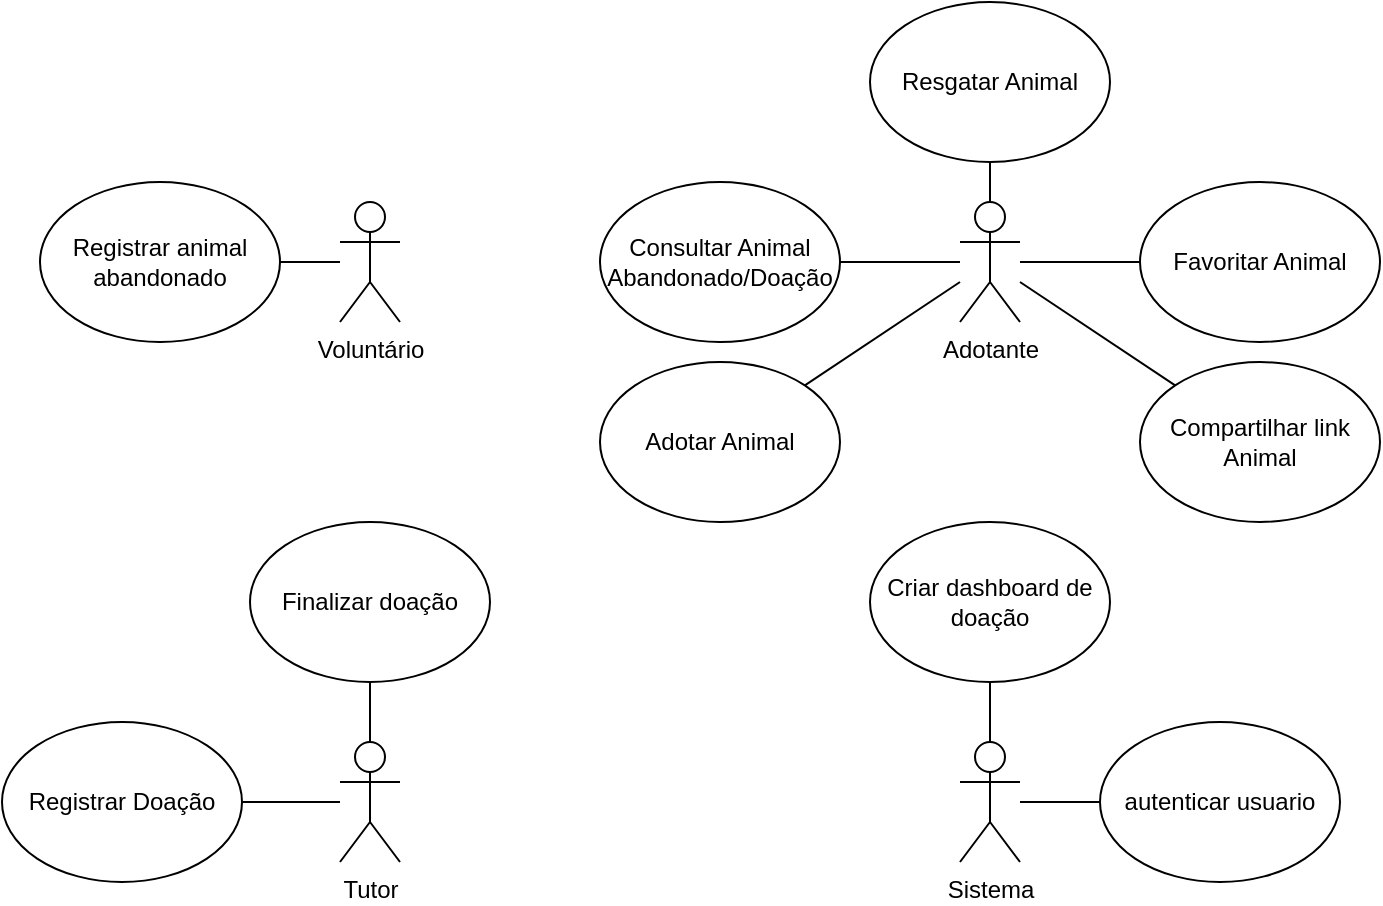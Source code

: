 <mxfile version="24.7.17">
  <diagram name="Página-1" id="UZJUa2alxurfmSEgPwZ5">
    <mxGraphModel dx="650" dy="565" grid="0" gridSize="10" guides="1" tooltips="1" connect="1" arrows="1" fold="1" page="0" pageScale="1" pageWidth="1169" pageHeight="1654" math="0" shadow="0">
      <root>
        <mxCell id="0" />
        <mxCell id="1" parent="0" />
        <mxCell id="mdzmZsSMi9n9c2dEPzLq-1" value="Voluntário" style="shape=umlActor;verticalLabelPosition=bottom;verticalAlign=top;html=1;outlineConnect=0;" parent="1" vertex="1">
          <mxGeometry x="570" y="290" width="30" height="60" as="geometry" />
        </mxCell>
        <mxCell id="mdzmZsSMi9n9c2dEPzLq-2" value="Registrar animal abandonado" style="ellipse;whiteSpace=wrap;html=1;" parent="1" vertex="1">
          <mxGeometry x="420" y="280" width="120" height="80" as="geometry" />
        </mxCell>
        <mxCell id="mdzmZsSMi9n9c2dEPzLq-3" value="" style="endArrow=none;html=1;rounded=0;" parent="1" source="mdzmZsSMi9n9c2dEPzLq-1" target="mdzmZsSMi9n9c2dEPzLq-2" edge="1">
          <mxGeometry width="50" height="50" relative="1" as="geometry">
            <mxPoint x="570" y="390" as="sourcePoint" />
            <mxPoint x="620" y="340" as="targetPoint" />
          </mxGeometry>
        </mxCell>
        <mxCell id="mdzmZsSMi9n9c2dEPzLq-4" value="Adotante" style="shape=umlActor;verticalLabelPosition=bottom;verticalAlign=top;html=1;outlineConnect=0;" parent="1" vertex="1">
          <mxGeometry x="880" y="290" width="30" height="60" as="geometry" />
        </mxCell>
        <mxCell id="mdzmZsSMi9n9c2dEPzLq-5" value="Resgatar Animal" style="ellipse;whiteSpace=wrap;html=1;" parent="1" vertex="1">
          <mxGeometry x="835" y="190" width="120" height="80" as="geometry" />
        </mxCell>
        <mxCell id="mdzmZsSMi9n9c2dEPzLq-6" value="Favoritar Animal" style="ellipse;whiteSpace=wrap;html=1;" parent="1" vertex="1">
          <mxGeometry x="970" y="280" width="120" height="80" as="geometry" />
        </mxCell>
        <mxCell id="mdzmZsSMi9n9c2dEPzLq-7" value="Compartilhar link Animal" style="ellipse;whiteSpace=wrap;html=1;" parent="1" vertex="1">
          <mxGeometry x="970" y="370" width="120" height="80" as="geometry" />
        </mxCell>
        <mxCell id="mdzmZsSMi9n9c2dEPzLq-8" value="Consultar Animal&lt;br&gt;Abandonado/Doação" style="ellipse;whiteSpace=wrap;html=1;" parent="1" vertex="1">
          <mxGeometry x="700" y="280" width="120" height="80" as="geometry" />
        </mxCell>
        <mxCell id="mdzmZsSMi9n9c2dEPzLq-9" value="Adotar Animal" style="ellipse;whiteSpace=wrap;html=1;" parent="1" vertex="1">
          <mxGeometry x="700" y="370" width="120" height="80" as="geometry" />
        </mxCell>
        <mxCell id="mdzmZsSMi9n9c2dEPzLq-10" value="" style="endArrow=none;html=1;rounded=0;" parent="1" source="mdzmZsSMi9n9c2dEPzLq-5" target="mdzmZsSMi9n9c2dEPzLq-4" edge="1">
          <mxGeometry width="50" height="50" relative="1" as="geometry">
            <mxPoint x="1050" y="390" as="sourcePoint" />
            <mxPoint x="1100" y="340" as="targetPoint" />
          </mxGeometry>
        </mxCell>
        <mxCell id="mdzmZsSMi9n9c2dEPzLq-11" value="" style="endArrow=none;html=1;rounded=0;" parent="1" source="mdzmZsSMi9n9c2dEPzLq-7" target="mdzmZsSMi9n9c2dEPzLq-4" edge="1">
          <mxGeometry width="50" height="50" relative="1" as="geometry">
            <mxPoint x="1050" y="390" as="sourcePoint" />
            <mxPoint x="1100" y="340" as="targetPoint" />
          </mxGeometry>
        </mxCell>
        <mxCell id="mdzmZsSMi9n9c2dEPzLq-12" value="" style="endArrow=none;html=1;rounded=0;" parent="1" source="mdzmZsSMi9n9c2dEPzLq-9" target="mdzmZsSMi9n9c2dEPzLq-4" edge="1">
          <mxGeometry width="50" height="50" relative="1" as="geometry">
            <mxPoint x="1050" y="390" as="sourcePoint" />
            <mxPoint x="1100" y="340" as="targetPoint" />
          </mxGeometry>
        </mxCell>
        <mxCell id="mdzmZsSMi9n9c2dEPzLq-13" value="" style="endArrow=none;html=1;rounded=0;" parent="1" source="mdzmZsSMi9n9c2dEPzLq-6" target="mdzmZsSMi9n9c2dEPzLq-4" edge="1">
          <mxGeometry width="50" height="50" relative="1" as="geometry">
            <mxPoint x="1050" y="390" as="sourcePoint" />
            <mxPoint x="1100" y="340" as="targetPoint" />
          </mxGeometry>
        </mxCell>
        <mxCell id="mdzmZsSMi9n9c2dEPzLq-14" value="" style="endArrow=none;html=1;rounded=0;" parent="1" source="mdzmZsSMi9n9c2dEPzLq-8" target="mdzmZsSMi9n9c2dEPzLq-4" edge="1">
          <mxGeometry width="50" height="50" relative="1" as="geometry">
            <mxPoint x="1050" y="390" as="sourcePoint" />
            <mxPoint x="1100" y="340" as="targetPoint" />
          </mxGeometry>
        </mxCell>
        <mxCell id="mdzmZsSMi9n9c2dEPzLq-16" value="Tutor" style="shape=umlActor;verticalLabelPosition=bottom;verticalAlign=top;html=1;outlineConnect=0;" parent="1" vertex="1">
          <mxGeometry x="570" y="560" width="30" height="60" as="geometry" />
        </mxCell>
        <mxCell id="mdzmZsSMi9n9c2dEPzLq-18" value="Finalizar doação" style="ellipse;whiteSpace=wrap;html=1;" parent="1" vertex="1">
          <mxGeometry x="525" y="450" width="120" height="80" as="geometry" />
        </mxCell>
        <mxCell id="mdzmZsSMi9n9c2dEPzLq-20" value="Registrar Doação" style="ellipse;whiteSpace=wrap;html=1;" parent="1" vertex="1">
          <mxGeometry x="401" y="550" width="120" height="80" as="geometry" />
        </mxCell>
        <mxCell id="mdzmZsSMi9n9c2dEPzLq-22" value="" style="endArrow=none;html=1;rounded=0;" parent="1" source="mdzmZsSMi9n9c2dEPzLq-18" target="mdzmZsSMi9n9c2dEPzLq-16" edge="1">
          <mxGeometry width="50" height="50" relative="1" as="geometry">
            <mxPoint x="670" y="530" as="sourcePoint" />
            <mxPoint x="720" y="480" as="targetPoint" />
          </mxGeometry>
        </mxCell>
        <mxCell id="mdzmZsSMi9n9c2dEPzLq-24" value="" style="endArrow=none;html=1;rounded=0;" parent="1" source="mdzmZsSMi9n9c2dEPzLq-20" target="mdzmZsSMi9n9c2dEPzLq-16" edge="1">
          <mxGeometry width="50" height="50" relative="1" as="geometry">
            <mxPoint x="670" y="530" as="sourcePoint" />
            <mxPoint x="720" y="480" as="targetPoint" />
          </mxGeometry>
        </mxCell>
        <mxCell id="mdzmZsSMi9n9c2dEPzLq-26" value="Sistema" style="shape=umlActor;verticalLabelPosition=bottom;verticalAlign=top;html=1;outlineConnect=0;" parent="1" vertex="1">
          <mxGeometry x="880" y="560" width="30" height="60" as="geometry" />
        </mxCell>
        <mxCell id="mdzmZsSMi9n9c2dEPzLq-27" value="Criar dashboard de doação" style="ellipse;whiteSpace=wrap;html=1;" parent="1" vertex="1">
          <mxGeometry x="835" y="450" width="120" height="80" as="geometry" />
        </mxCell>
        <mxCell id="mdzmZsSMi9n9c2dEPzLq-28" value="autenticar usuario" style="ellipse;whiteSpace=wrap;html=1;" parent="1" vertex="1">
          <mxGeometry x="950" y="550" width="120" height="80" as="geometry" />
        </mxCell>
        <mxCell id="mdzmZsSMi9n9c2dEPzLq-29" value="" style="endArrow=none;html=1;rounded=0;" parent="1" source="mdzmZsSMi9n9c2dEPzLq-27" target="mdzmZsSMi9n9c2dEPzLq-26" edge="1">
          <mxGeometry width="50" height="50" relative="1" as="geometry">
            <mxPoint x="670" y="530" as="sourcePoint" />
            <mxPoint x="720" y="480" as="targetPoint" />
          </mxGeometry>
        </mxCell>
        <mxCell id="mdzmZsSMi9n9c2dEPzLq-30" value="" style="endArrow=none;html=1;rounded=0;" parent="1" source="mdzmZsSMi9n9c2dEPzLq-28" target="mdzmZsSMi9n9c2dEPzLq-26" edge="1">
          <mxGeometry width="50" height="50" relative="1" as="geometry">
            <mxPoint x="670" y="530" as="sourcePoint" />
            <mxPoint x="720" y="480" as="targetPoint" />
          </mxGeometry>
        </mxCell>
      </root>
    </mxGraphModel>
  </diagram>
</mxfile>
